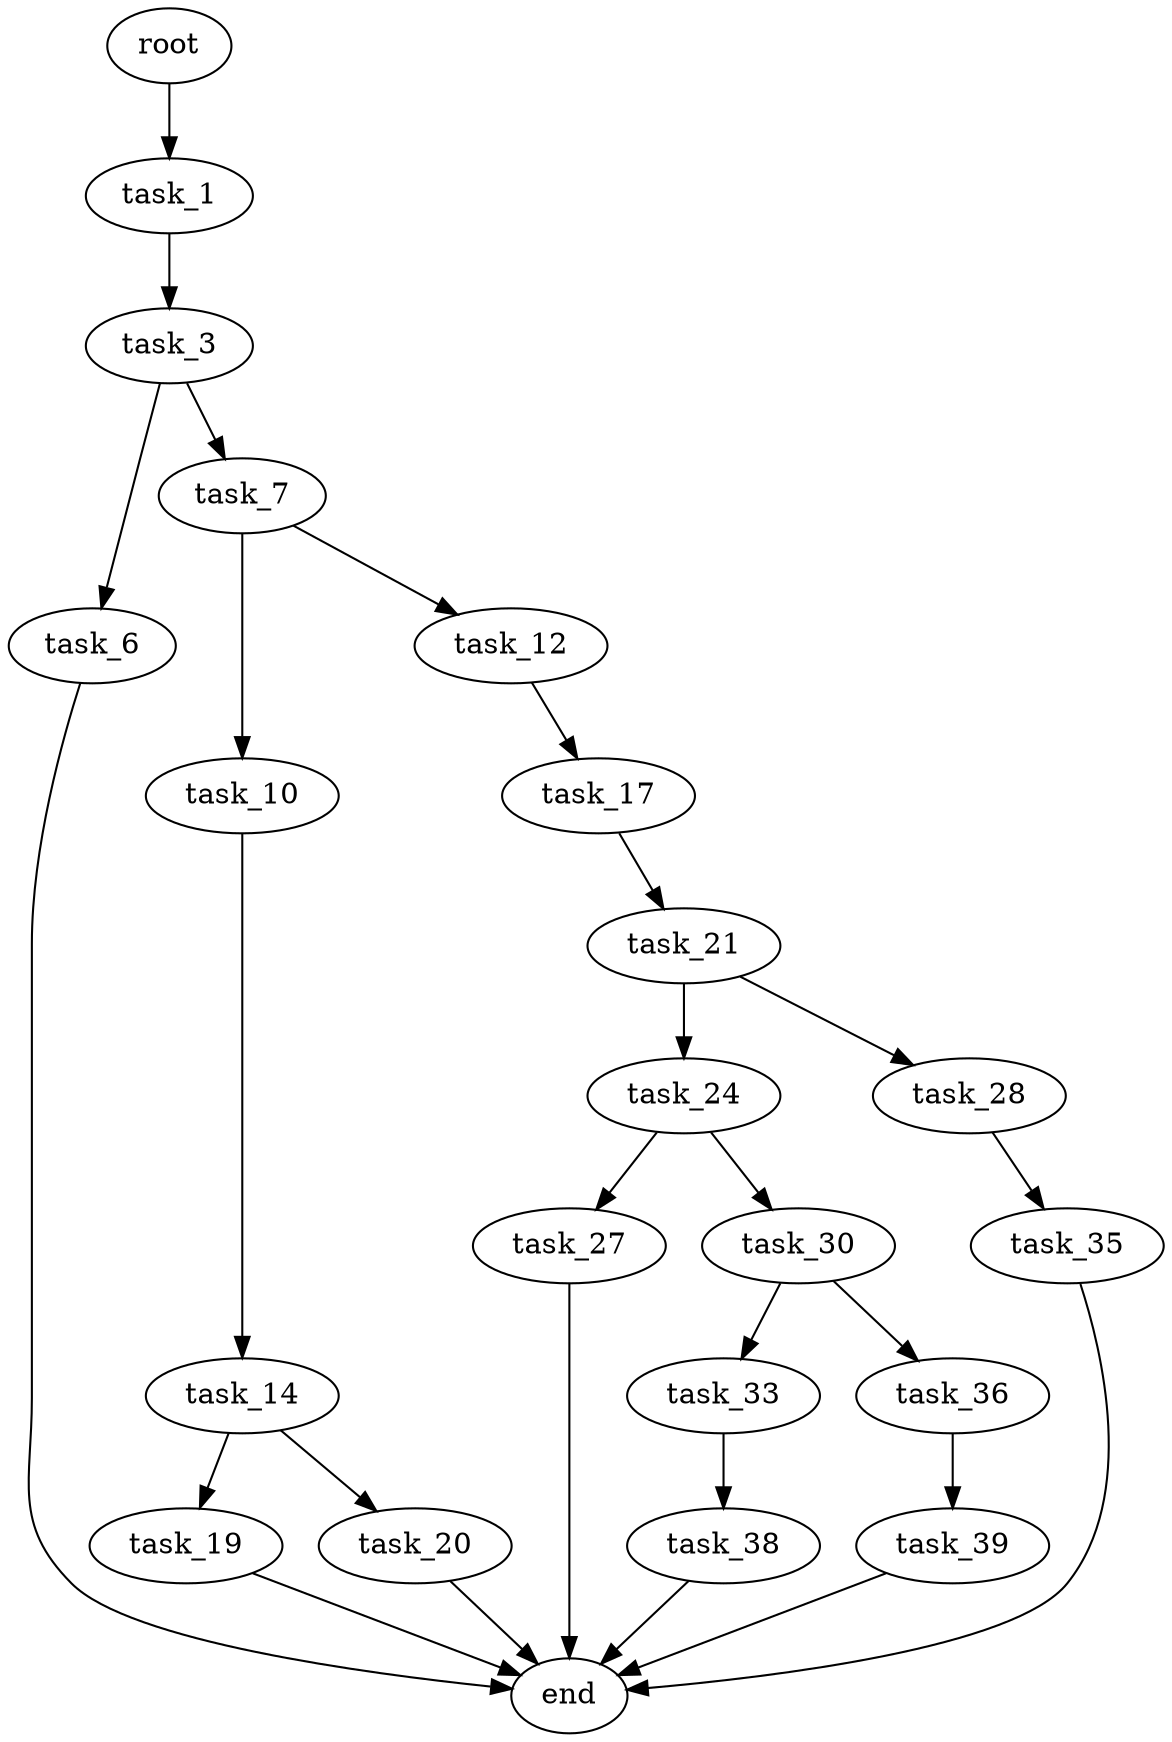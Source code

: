 digraph G {
  root [size="0.000000"];
  task_1 [size="10358210561.000000"];
  task_3 [size="826877274.000000"];
  task_6 [size="4441738087.000000"];
  task_7 [size="6816745062.000000"];
  end [size="0.000000"];
  task_10 [size="2108489078.000000"];
  task_12 [size="8589934592.000000"];
  task_14 [size="1073741824000.000000"];
  task_17 [size="28991029248.000000"];
  task_19 [size="40322521450.000000"];
  task_20 [size="68719476736.000000"];
  task_21 [size="1073741824000.000000"];
  task_24 [size="95465302135.000000"];
  task_28 [size="434144500348.000000"];
  task_27 [size="530078549.000000"];
  task_30 [size="43451482561.000000"];
  task_35 [size="12808867106.000000"];
  task_33 [size="159268217076.000000"];
  task_36 [size="12354855533.000000"];
  task_38 [size="26139265600.000000"];
  task_39 [size="1073741824000.000000"];

  root -> task_1 [size="1.000000"];
  task_1 -> task_3 [size="209715200.000000"];
  task_3 -> task_6 [size="33554432.000000"];
  task_3 -> task_7 [size="33554432.000000"];
  task_6 -> end [size="1.000000"];
  task_7 -> task_10 [size="134217728.000000"];
  task_7 -> task_12 [size="134217728.000000"];
  task_10 -> task_14 [size="75497472.000000"];
  task_12 -> task_17 [size="33554432.000000"];
  task_14 -> task_19 [size="838860800.000000"];
  task_14 -> task_20 [size="838860800.000000"];
  task_17 -> task_21 [size="75497472.000000"];
  task_19 -> end [size="1.000000"];
  task_20 -> end [size="1.000000"];
  task_21 -> task_24 [size="838860800.000000"];
  task_21 -> task_28 [size="838860800.000000"];
  task_24 -> task_27 [size="75497472.000000"];
  task_24 -> task_30 [size="75497472.000000"];
  task_28 -> task_35 [size="536870912.000000"];
  task_27 -> end [size="1.000000"];
  task_30 -> task_33 [size="33554432.000000"];
  task_30 -> task_36 [size="33554432.000000"];
  task_35 -> end [size="1.000000"];
  task_33 -> task_38 [size="134217728.000000"];
  task_36 -> task_39 [size="679477248.000000"];
  task_38 -> end [size="1.000000"];
  task_39 -> end [size="1.000000"];
}
